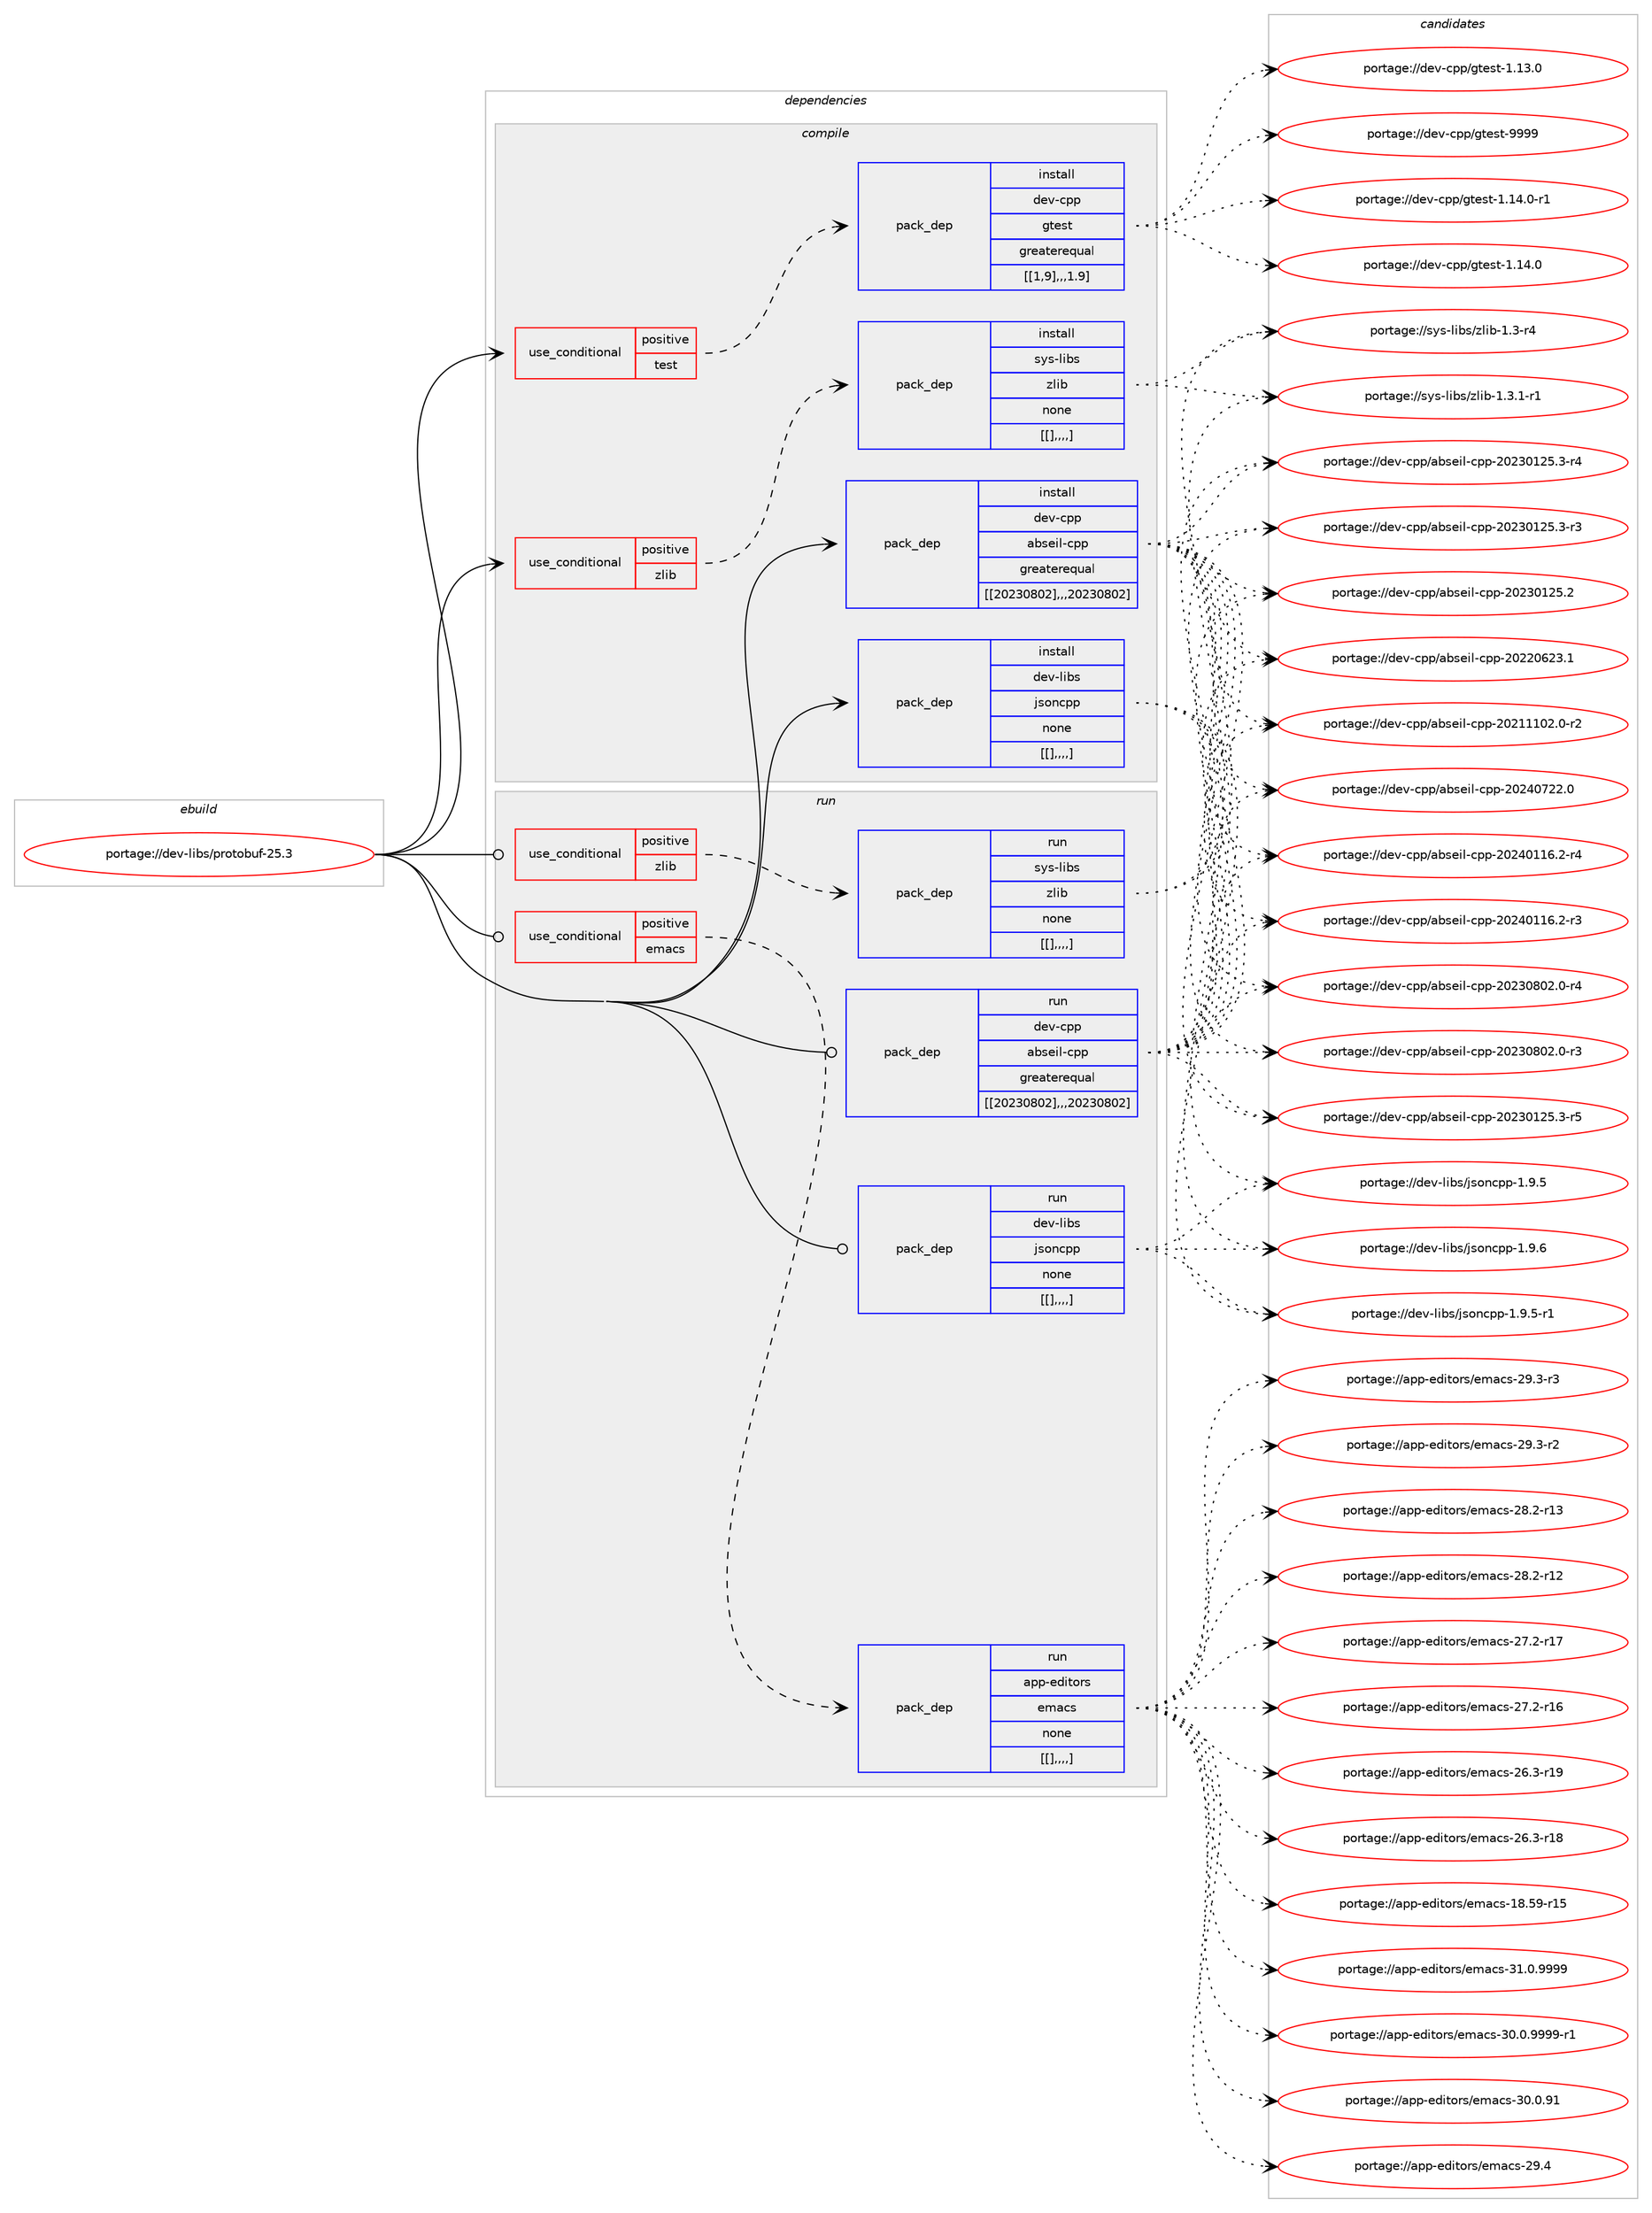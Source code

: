digraph prolog {

# *************
# Graph options
# *************

newrank=true;
concentrate=true;
compound=true;
graph [rankdir=LR,fontname=Helvetica,fontsize=10,ranksep=1.5];#, ranksep=2.5, nodesep=0.2];
edge  [arrowhead=vee];
node  [fontname=Helvetica,fontsize=10];

# **********
# The ebuild
# **********

subgraph cluster_leftcol {
color=gray;
label=<<i>ebuild</i>>;
id [label="portage://dev-libs/protobuf-25.3", color=red, width=4, href="../dev-libs/protobuf-25.3.svg"];
}

# ****************
# The dependencies
# ****************

subgraph cluster_midcol {
color=gray;
label=<<i>dependencies</i>>;
subgraph cluster_compile {
fillcolor="#eeeeee";
style=filled;
label=<<i>compile</i>>;
subgraph cond28422 {
dependency114089 [label=<<TABLE BORDER="0" CELLBORDER="1" CELLSPACING="0" CELLPADDING="4"><TR><TD ROWSPAN="3" CELLPADDING="10">use_conditional</TD></TR><TR><TD>positive</TD></TR><TR><TD>test</TD></TR></TABLE>>, shape=none, color=red];
subgraph pack84499 {
dependency114090 [label=<<TABLE BORDER="0" CELLBORDER="1" CELLSPACING="0" CELLPADDING="4" WIDTH="220"><TR><TD ROWSPAN="6" CELLPADDING="30">pack_dep</TD></TR><TR><TD WIDTH="110">install</TD></TR><TR><TD>dev-cpp</TD></TR><TR><TD>gtest</TD></TR><TR><TD>greaterequal</TD></TR><TR><TD>[[1,9],,,1.9]</TD></TR></TABLE>>, shape=none, color=blue];
}
dependency114089:e -> dependency114090:w [weight=20,style="dashed",arrowhead="vee"];
}
id:e -> dependency114089:w [weight=20,style="solid",arrowhead="vee"];
subgraph cond28423 {
dependency114091 [label=<<TABLE BORDER="0" CELLBORDER="1" CELLSPACING="0" CELLPADDING="4"><TR><TD ROWSPAN="3" CELLPADDING="10">use_conditional</TD></TR><TR><TD>positive</TD></TR><TR><TD>zlib</TD></TR></TABLE>>, shape=none, color=red];
subgraph pack84500 {
dependency114092 [label=<<TABLE BORDER="0" CELLBORDER="1" CELLSPACING="0" CELLPADDING="4" WIDTH="220"><TR><TD ROWSPAN="6" CELLPADDING="30">pack_dep</TD></TR><TR><TD WIDTH="110">install</TD></TR><TR><TD>sys-libs</TD></TR><TR><TD>zlib</TD></TR><TR><TD>none</TD></TR><TR><TD>[[],,,,]</TD></TR></TABLE>>, shape=none, color=blue];
}
dependency114091:e -> dependency114092:w [weight=20,style="dashed",arrowhead="vee"];
}
id:e -> dependency114091:w [weight=20,style="solid",arrowhead="vee"];
subgraph pack84501 {
dependency114093 [label=<<TABLE BORDER="0" CELLBORDER="1" CELLSPACING="0" CELLPADDING="4" WIDTH="220"><TR><TD ROWSPAN="6" CELLPADDING="30">pack_dep</TD></TR><TR><TD WIDTH="110">install</TD></TR><TR><TD>dev-cpp</TD></TR><TR><TD>abseil-cpp</TD></TR><TR><TD>greaterequal</TD></TR><TR><TD>[[20230802],,,20230802]</TD></TR></TABLE>>, shape=none, color=blue];
}
id:e -> dependency114093:w [weight=20,style="solid",arrowhead="vee"];
subgraph pack84502 {
dependency114094 [label=<<TABLE BORDER="0" CELLBORDER="1" CELLSPACING="0" CELLPADDING="4" WIDTH="220"><TR><TD ROWSPAN="6" CELLPADDING="30">pack_dep</TD></TR><TR><TD WIDTH="110">install</TD></TR><TR><TD>dev-libs</TD></TR><TR><TD>jsoncpp</TD></TR><TR><TD>none</TD></TR><TR><TD>[[],,,,]</TD></TR></TABLE>>, shape=none, color=blue];
}
id:e -> dependency114094:w [weight=20,style="solid",arrowhead="vee"];
}
subgraph cluster_compileandrun {
fillcolor="#eeeeee";
style=filled;
label=<<i>compile and run</i>>;
}
subgraph cluster_run {
fillcolor="#eeeeee";
style=filled;
label=<<i>run</i>>;
subgraph cond28424 {
dependency114095 [label=<<TABLE BORDER="0" CELLBORDER="1" CELLSPACING="0" CELLPADDING="4"><TR><TD ROWSPAN="3" CELLPADDING="10">use_conditional</TD></TR><TR><TD>positive</TD></TR><TR><TD>emacs</TD></TR></TABLE>>, shape=none, color=red];
subgraph pack84503 {
dependency114096 [label=<<TABLE BORDER="0" CELLBORDER="1" CELLSPACING="0" CELLPADDING="4" WIDTH="220"><TR><TD ROWSPAN="6" CELLPADDING="30">pack_dep</TD></TR><TR><TD WIDTH="110">run</TD></TR><TR><TD>app-editors</TD></TR><TR><TD>emacs</TD></TR><TR><TD>none</TD></TR><TR><TD>[[],,,,]</TD></TR></TABLE>>, shape=none, color=blue];
}
dependency114095:e -> dependency114096:w [weight=20,style="dashed",arrowhead="vee"];
}
id:e -> dependency114095:w [weight=20,style="solid",arrowhead="odot"];
subgraph cond28425 {
dependency114097 [label=<<TABLE BORDER="0" CELLBORDER="1" CELLSPACING="0" CELLPADDING="4"><TR><TD ROWSPAN="3" CELLPADDING="10">use_conditional</TD></TR><TR><TD>positive</TD></TR><TR><TD>zlib</TD></TR></TABLE>>, shape=none, color=red];
subgraph pack84504 {
dependency114098 [label=<<TABLE BORDER="0" CELLBORDER="1" CELLSPACING="0" CELLPADDING="4" WIDTH="220"><TR><TD ROWSPAN="6" CELLPADDING="30">pack_dep</TD></TR><TR><TD WIDTH="110">run</TD></TR><TR><TD>sys-libs</TD></TR><TR><TD>zlib</TD></TR><TR><TD>none</TD></TR><TR><TD>[[],,,,]</TD></TR></TABLE>>, shape=none, color=blue];
}
dependency114097:e -> dependency114098:w [weight=20,style="dashed",arrowhead="vee"];
}
id:e -> dependency114097:w [weight=20,style="solid",arrowhead="odot"];
subgraph pack84505 {
dependency114099 [label=<<TABLE BORDER="0" CELLBORDER="1" CELLSPACING="0" CELLPADDING="4" WIDTH="220"><TR><TD ROWSPAN="6" CELLPADDING="30">pack_dep</TD></TR><TR><TD WIDTH="110">run</TD></TR><TR><TD>dev-cpp</TD></TR><TR><TD>abseil-cpp</TD></TR><TR><TD>greaterequal</TD></TR><TR><TD>[[20230802],,,20230802]</TD></TR></TABLE>>, shape=none, color=blue];
}
id:e -> dependency114099:w [weight=20,style="solid",arrowhead="odot"];
subgraph pack84506 {
dependency114100 [label=<<TABLE BORDER="0" CELLBORDER="1" CELLSPACING="0" CELLPADDING="4" WIDTH="220"><TR><TD ROWSPAN="6" CELLPADDING="30">pack_dep</TD></TR><TR><TD WIDTH="110">run</TD></TR><TR><TD>dev-libs</TD></TR><TR><TD>jsoncpp</TD></TR><TR><TD>none</TD></TR><TR><TD>[[],,,,]</TD></TR></TABLE>>, shape=none, color=blue];
}
id:e -> dependency114100:w [weight=20,style="solid",arrowhead="odot"];
}
}

# **************
# The candidates
# **************

subgraph cluster_choices {
rank=same;
color=gray;
label=<<i>candidates</i>>;

subgraph choice84499 {
color=black;
nodesep=1;
choice1001011184599112112471031161011151164557575757 [label="portage://dev-cpp/gtest-9999", color=red, width=4,href="../dev-cpp/gtest-9999.svg"];
choice100101118459911211247103116101115116454946495246484511449 [label="portage://dev-cpp/gtest-1.14.0-r1", color=red, width=4,href="../dev-cpp/gtest-1.14.0-r1.svg"];
choice10010111845991121124710311610111511645494649524648 [label="portage://dev-cpp/gtest-1.14.0", color=red, width=4,href="../dev-cpp/gtest-1.14.0.svg"];
choice10010111845991121124710311610111511645494649514648 [label="portage://dev-cpp/gtest-1.13.0", color=red, width=4,href="../dev-cpp/gtest-1.13.0.svg"];
dependency114090:e -> choice1001011184599112112471031161011151164557575757:w [style=dotted,weight="100"];
dependency114090:e -> choice100101118459911211247103116101115116454946495246484511449:w [style=dotted,weight="100"];
dependency114090:e -> choice10010111845991121124710311610111511645494649524648:w [style=dotted,weight="100"];
dependency114090:e -> choice10010111845991121124710311610111511645494649514648:w [style=dotted,weight="100"];
}
subgraph choice84500 {
color=black;
nodesep=1;
choice115121115451081059811547122108105984549465146494511449 [label="portage://sys-libs/zlib-1.3.1-r1", color=red, width=4,href="../sys-libs/zlib-1.3.1-r1.svg"];
choice11512111545108105981154712210810598454946514511452 [label="portage://sys-libs/zlib-1.3-r4", color=red, width=4,href="../sys-libs/zlib-1.3-r4.svg"];
dependency114092:e -> choice115121115451081059811547122108105984549465146494511449:w [style=dotted,weight="100"];
dependency114092:e -> choice11512111545108105981154712210810598454946514511452:w [style=dotted,weight="100"];
}
subgraph choice84501 {
color=black;
nodesep=1;
choice100101118459911211247979811510110510845991121124550485052485550504648 [label="portage://dev-cpp/abseil-cpp-20240722.0", color=red, width=4,href="../dev-cpp/abseil-cpp-20240722.0.svg"];
choice1001011184599112112479798115101105108459911211245504850524849495446504511452 [label="portage://dev-cpp/abseil-cpp-20240116.2-r4", color=red, width=4,href="../dev-cpp/abseil-cpp-20240116.2-r4.svg"];
choice1001011184599112112479798115101105108459911211245504850524849495446504511451 [label="portage://dev-cpp/abseil-cpp-20240116.2-r3", color=red, width=4,href="../dev-cpp/abseil-cpp-20240116.2-r3.svg"];
choice1001011184599112112479798115101105108459911211245504850514856485046484511452 [label="portage://dev-cpp/abseil-cpp-20230802.0-r4", color=red, width=4,href="../dev-cpp/abseil-cpp-20230802.0-r4.svg"];
choice1001011184599112112479798115101105108459911211245504850514856485046484511451 [label="portage://dev-cpp/abseil-cpp-20230802.0-r3", color=red, width=4,href="../dev-cpp/abseil-cpp-20230802.0-r3.svg"];
choice1001011184599112112479798115101105108459911211245504850514849505346514511453 [label="portage://dev-cpp/abseil-cpp-20230125.3-r5", color=red, width=4,href="../dev-cpp/abseil-cpp-20230125.3-r5.svg"];
choice1001011184599112112479798115101105108459911211245504850514849505346514511452 [label="portage://dev-cpp/abseil-cpp-20230125.3-r4", color=red, width=4,href="../dev-cpp/abseil-cpp-20230125.3-r4.svg"];
choice1001011184599112112479798115101105108459911211245504850514849505346514511451 [label="portage://dev-cpp/abseil-cpp-20230125.3-r3", color=red, width=4,href="../dev-cpp/abseil-cpp-20230125.3-r3.svg"];
choice100101118459911211247979811510110510845991121124550485051484950534650 [label="portage://dev-cpp/abseil-cpp-20230125.2", color=red, width=4,href="../dev-cpp/abseil-cpp-20230125.2.svg"];
choice100101118459911211247979811510110510845991121124550485050485450514649 [label="portage://dev-cpp/abseil-cpp-20220623.1", color=red, width=4,href="../dev-cpp/abseil-cpp-20220623.1.svg"];
choice1001011184599112112479798115101105108459911211245504850494949485046484511450 [label="portage://dev-cpp/abseil-cpp-20211102.0-r2", color=red, width=4,href="../dev-cpp/abseil-cpp-20211102.0-r2.svg"];
dependency114093:e -> choice100101118459911211247979811510110510845991121124550485052485550504648:w [style=dotted,weight="100"];
dependency114093:e -> choice1001011184599112112479798115101105108459911211245504850524849495446504511452:w [style=dotted,weight="100"];
dependency114093:e -> choice1001011184599112112479798115101105108459911211245504850524849495446504511451:w [style=dotted,weight="100"];
dependency114093:e -> choice1001011184599112112479798115101105108459911211245504850514856485046484511452:w [style=dotted,weight="100"];
dependency114093:e -> choice1001011184599112112479798115101105108459911211245504850514856485046484511451:w [style=dotted,weight="100"];
dependency114093:e -> choice1001011184599112112479798115101105108459911211245504850514849505346514511453:w [style=dotted,weight="100"];
dependency114093:e -> choice1001011184599112112479798115101105108459911211245504850514849505346514511452:w [style=dotted,weight="100"];
dependency114093:e -> choice1001011184599112112479798115101105108459911211245504850514849505346514511451:w [style=dotted,weight="100"];
dependency114093:e -> choice100101118459911211247979811510110510845991121124550485051484950534650:w [style=dotted,weight="100"];
dependency114093:e -> choice100101118459911211247979811510110510845991121124550485050485450514649:w [style=dotted,weight="100"];
dependency114093:e -> choice1001011184599112112479798115101105108459911211245504850494949485046484511450:w [style=dotted,weight="100"];
}
subgraph choice84502 {
color=black;
nodesep=1;
choice10010111845108105981154710611511111099112112454946574654 [label="portage://dev-libs/jsoncpp-1.9.6", color=red, width=4,href="../dev-libs/jsoncpp-1.9.6.svg"];
choice100101118451081059811547106115111110991121124549465746534511449 [label="portage://dev-libs/jsoncpp-1.9.5-r1", color=red, width=4,href="../dev-libs/jsoncpp-1.9.5-r1.svg"];
choice10010111845108105981154710611511111099112112454946574653 [label="portage://dev-libs/jsoncpp-1.9.5", color=red, width=4,href="../dev-libs/jsoncpp-1.9.5.svg"];
dependency114094:e -> choice10010111845108105981154710611511111099112112454946574654:w [style=dotted,weight="100"];
dependency114094:e -> choice100101118451081059811547106115111110991121124549465746534511449:w [style=dotted,weight="100"];
dependency114094:e -> choice10010111845108105981154710611511111099112112454946574653:w [style=dotted,weight="100"];
}
subgraph choice84503 {
color=black;
nodesep=1;
choice971121124510110010511611111411547101109979911545514946484657575757 [label="portage://app-editors/emacs-31.0.9999", color=red, width=4,href="../app-editors/emacs-31.0.9999.svg"];
choice9711211245101100105116111114115471011099799115455148464846575757574511449 [label="portage://app-editors/emacs-30.0.9999-r1", color=red, width=4,href="../app-editors/emacs-30.0.9999-r1.svg"];
choice97112112451011001051161111141154710110997991154551484648465749 [label="portage://app-editors/emacs-30.0.91", color=red, width=4,href="../app-editors/emacs-30.0.91.svg"];
choice97112112451011001051161111141154710110997991154550574652 [label="portage://app-editors/emacs-29.4", color=red, width=4,href="../app-editors/emacs-29.4.svg"];
choice971121124510110010511611111411547101109979911545505746514511451 [label="portage://app-editors/emacs-29.3-r3", color=red, width=4,href="../app-editors/emacs-29.3-r3.svg"];
choice971121124510110010511611111411547101109979911545505746514511450 [label="portage://app-editors/emacs-29.3-r2", color=red, width=4,href="../app-editors/emacs-29.3-r2.svg"];
choice97112112451011001051161111141154710110997991154550564650451144951 [label="portage://app-editors/emacs-28.2-r13", color=red, width=4,href="../app-editors/emacs-28.2-r13.svg"];
choice97112112451011001051161111141154710110997991154550564650451144950 [label="portage://app-editors/emacs-28.2-r12", color=red, width=4,href="../app-editors/emacs-28.2-r12.svg"];
choice97112112451011001051161111141154710110997991154550554650451144955 [label="portage://app-editors/emacs-27.2-r17", color=red, width=4,href="../app-editors/emacs-27.2-r17.svg"];
choice97112112451011001051161111141154710110997991154550554650451144954 [label="portage://app-editors/emacs-27.2-r16", color=red, width=4,href="../app-editors/emacs-27.2-r16.svg"];
choice97112112451011001051161111141154710110997991154550544651451144957 [label="portage://app-editors/emacs-26.3-r19", color=red, width=4,href="../app-editors/emacs-26.3-r19.svg"];
choice97112112451011001051161111141154710110997991154550544651451144956 [label="portage://app-editors/emacs-26.3-r18", color=red, width=4,href="../app-editors/emacs-26.3-r18.svg"];
choice9711211245101100105116111114115471011099799115454956465357451144953 [label="portage://app-editors/emacs-18.59-r15", color=red, width=4,href="../app-editors/emacs-18.59-r15.svg"];
dependency114096:e -> choice971121124510110010511611111411547101109979911545514946484657575757:w [style=dotted,weight="100"];
dependency114096:e -> choice9711211245101100105116111114115471011099799115455148464846575757574511449:w [style=dotted,weight="100"];
dependency114096:e -> choice97112112451011001051161111141154710110997991154551484648465749:w [style=dotted,weight="100"];
dependency114096:e -> choice97112112451011001051161111141154710110997991154550574652:w [style=dotted,weight="100"];
dependency114096:e -> choice971121124510110010511611111411547101109979911545505746514511451:w [style=dotted,weight="100"];
dependency114096:e -> choice971121124510110010511611111411547101109979911545505746514511450:w [style=dotted,weight="100"];
dependency114096:e -> choice97112112451011001051161111141154710110997991154550564650451144951:w [style=dotted,weight="100"];
dependency114096:e -> choice97112112451011001051161111141154710110997991154550564650451144950:w [style=dotted,weight="100"];
dependency114096:e -> choice97112112451011001051161111141154710110997991154550554650451144955:w [style=dotted,weight="100"];
dependency114096:e -> choice97112112451011001051161111141154710110997991154550554650451144954:w [style=dotted,weight="100"];
dependency114096:e -> choice97112112451011001051161111141154710110997991154550544651451144957:w [style=dotted,weight="100"];
dependency114096:e -> choice97112112451011001051161111141154710110997991154550544651451144956:w [style=dotted,weight="100"];
dependency114096:e -> choice9711211245101100105116111114115471011099799115454956465357451144953:w [style=dotted,weight="100"];
}
subgraph choice84504 {
color=black;
nodesep=1;
choice115121115451081059811547122108105984549465146494511449 [label="portage://sys-libs/zlib-1.3.1-r1", color=red, width=4,href="../sys-libs/zlib-1.3.1-r1.svg"];
choice11512111545108105981154712210810598454946514511452 [label="portage://sys-libs/zlib-1.3-r4", color=red, width=4,href="../sys-libs/zlib-1.3-r4.svg"];
dependency114098:e -> choice115121115451081059811547122108105984549465146494511449:w [style=dotted,weight="100"];
dependency114098:e -> choice11512111545108105981154712210810598454946514511452:w [style=dotted,weight="100"];
}
subgraph choice84505 {
color=black;
nodesep=1;
choice100101118459911211247979811510110510845991121124550485052485550504648 [label="portage://dev-cpp/abseil-cpp-20240722.0", color=red, width=4,href="../dev-cpp/abseil-cpp-20240722.0.svg"];
choice1001011184599112112479798115101105108459911211245504850524849495446504511452 [label="portage://dev-cpp/abseil-cpp-20240116.2-r4", color=red, width=4,href="../dev-cpp/abseil-cpp-20240116.2-r4.svg"];
choice1001011184599112112479798115101105108459911211245504850524849495446504511451 [label="portage://dev-cpp/abseil-cpp-20240116.2-r3", color=red, width=4,href="../dev-cpp/abseil-cpp-20240116.2-r3.svg"];
choice1001011184599112112479798115101105108459911211245504850514856485046484511452 [label="portage://dev-cpp/abseil-cpp-20230802.0-r4", color=red, width=4,href="../dev-cpp/abseil-cpp-20230802.0-r4.svg"];
choice1001011184599112112479798115101105108459911211245504850514856485046484511451 [label="portage://dev-cpp/abseil-cpp-20230802.0-r3", color=red, width=4,href="../dev-cpp/abseil-cpp-20230802.0-r3.svg"];
choice1001011184599112112479798115101105108459911211245504850514849505346514511453 [label="portage://dev-cpp/abseil-cpp-20230125.3-r5", color=red, width=4,href="../dev-cpp/abseil-cpp-20230125.3-r5.svg"];
choice1001011184599112112479798115101105108459911211245504850514849505346514511452 [label="portage://dev-cpp/abseil-cpp-20230125.3-r4", color=red, width=4,href="../dev-cpp/abseil-cpp-20230125.3-r4.svg"];
choice1001011184599112112479798115101105108459911211245504850514849505346514511451 [label="portage://dev-cpp/abseil-cpp-20230125.3-r3", color=red, width=4,href="../dev-cpp/abseil-cpp-20230125.3-r3.svg"];
choice100101118459911211247979811510110510845991121124550485051484950534650 [label="portage://dev-cpp/abseil-cpp-20230125.2", color=red, width=4,href="../dev-cpp/abseil-cpp-20230125.2.svg"];
choice100101118459911211247979811510110510845991121124550485050485450514649 [label="portage://dev-cpp/abseil-cpp-20220623.1", color=red, width=4,href="../dev-cpp/abseil-cpp-20220623.1.svg"];
choice1001011184599112112479798115101105108459911211245504850494949485046484511450 [label="portage://dev-cpp/abseil-cpp-20211102.0-r2", color=red, width=4,href="../dev-cpp/abseil-cpp-20211102.0-r2.svg"];
dependency114099:e -> choice100101118459911211247979811510110510845991121124550485052485550504648:w [style=dotted,weight="100"];
dependency114099:e -> choice1001011184599112112479798115101105108459911211245504850524849495446504511452:w [style=dotted,weight="100"];
dependency114099:e -> choice1001011184599112112479798115101105108459911211245504850524849495446504511451:w [style=dotted,weight="100"];
dependency114099:e -> choice1001011184599112112479798115101105108459911211245504850514856485046484511452:w [style=dotted,weight="100"];
dependency114099:e -> choice1001011184599112112479798115101105108459911211245504850514856485046484511451:w [style=dotted,weight="100"];
dependency114099:e -> choice1001011184599112112479798115101105108459911211245504850514849505346514511453:w [style=dotted,weight="100"];
dependency114099:e -> choice1001011184599112112479798115101105108459911211245504850514849505346514511452:w [style=dotted,weight="100"];
dependency114099:e -> choice1001011184599112112479798115101105108459911211245504850514849505346514511451:w [style=dotted,weight="100"];
dependency114099:e -> choice100101118459911211247979811510110510845991121124550485051484950534650:w [style=dotted,weight="100"];
dependency114099:e -> choice100101118459911211247979811510110510845991121124550485050485450514649:w [style=dotted,weight="100"];
dependency114099:e -> choice1001011184599112112479798115101105108459911211245504850494949485046484511450:w [style=dotted,weight="100"];
}
subgraph choice84506 {
color=black;
nodesep=1;
choice10010111845108105981154710611511111099112112454946574654 [label="portage://dev-libs/jsoncpp-1.9.6", color=red, width=4,href="../dev-libs/jsoncpp-1.9.6.svg"];
choice100101118451081059811547106115111110991121124549465746534511449 [label="portage://dev-libs/jsoncpp-1.9.5-r1", color=red, width=4,href="../dev-libs/jsoncpp-1.9.5-r1.svg"];
choice10010111845108105981154710611511111099112112454946574653 [label="portage://dev-libs/jsoncpp-1.9.5", color=red, width=4,href="../dev-libs/jsoncpp-1.9.5.svg"];
dependency114100:e -> choice10010111845108105981154710611511111099112112454946574654:w [style=dotted,weight="100"];
dependency114100:e -> choice100101118451081059811547106115111110991121124549465746534511449:w [style=dotted,weight="100"];
dependency114100:e -> choice10010111845108105981154710611511111099112112454946574653:w [style=dotted,weight="100"];
}
}

}
